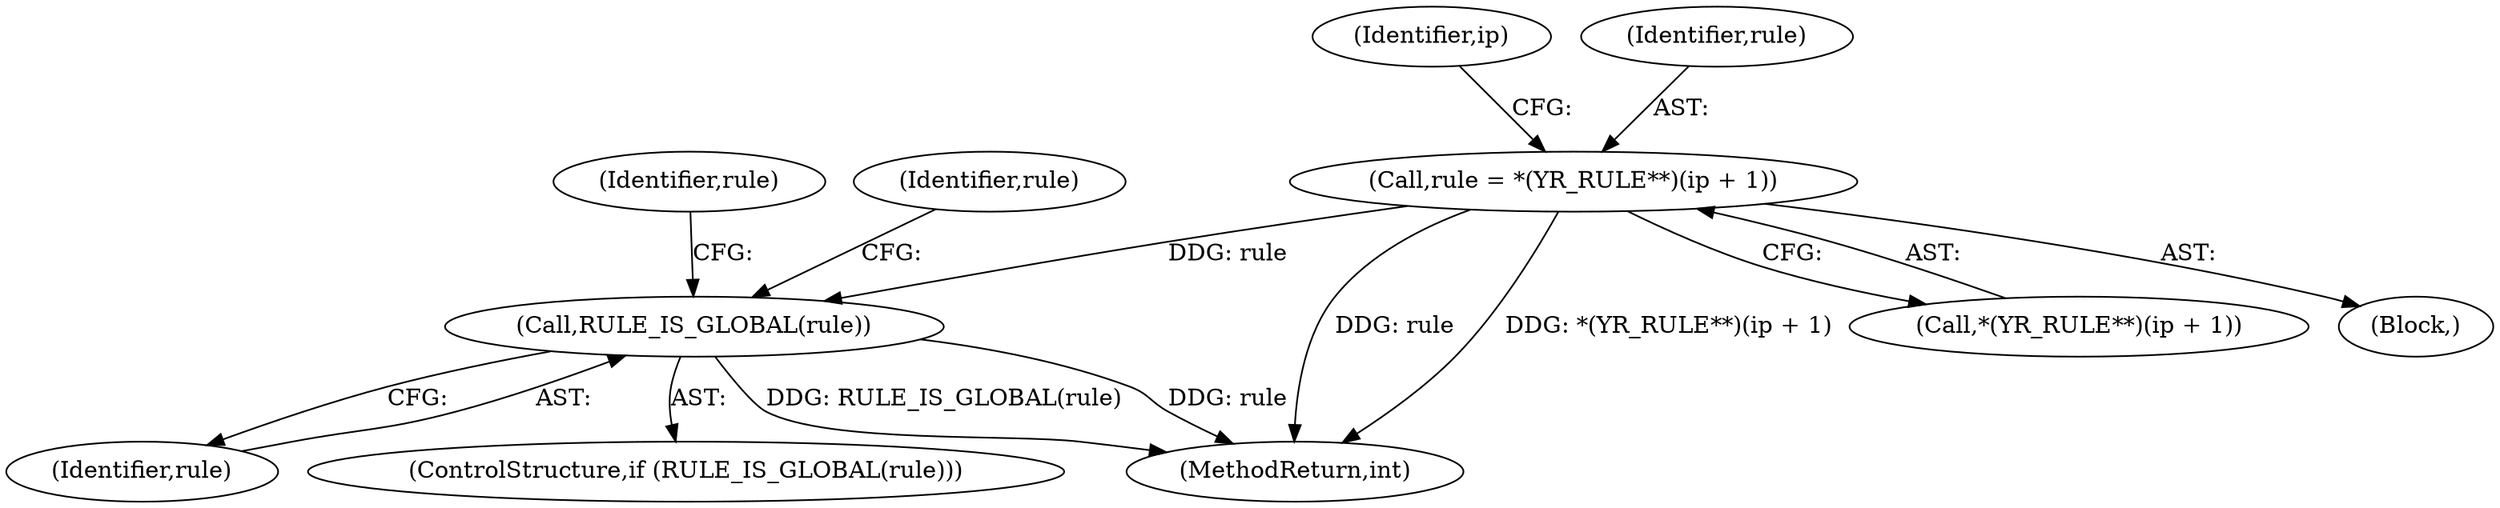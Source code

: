 digraph "0_yara_83d799804648c2a0895d40a19835d9b757c6fa4e@pointer" {
"1000759" [label="(Call,rule = *(YR_RULE**)(ip + 1))"];
"1000788" [label="(Call,RULE_IS_GLOBAL(rule))"];
"1000787" [label="(ControlStructure,if (RULE_IS_GLOBAL(rule)))"];
"1000759" [label="(Call,rule = *(YR_RULE**)(ip + 1))"];
"1000768" [label="(Identifier,ip)"];
"1000192" [label="(Block,)"];
"1002713" [label="(MethodReturn,int)"];
"1000789" [label="(Identifier,rule)"];
"1000788" [label="(Call,RULE_IS_GLOBAL(rule))"];
"1000794" [label="(Identifier,rule)"];
"1000761" [label="(Call,*(YR_RULE**)(ip + 1))"];
"1000801" [label="(Identifier,rule)"];
"1000760" [label="(Identifier,rule)"];
"1000759" -> "1000192"  [label="AST: "];
"1000759" -> "1000761"  [label="CFG: "];
"1000760" -> "1000759"  [label="AST: "];
"1000761" -> "1000759"  [label="AST: "];
"1000768" -> "1000759"  [label="CFG: "];
"1000759" -> "1002713"  [label="DDG: rule"];
"1000759" -> "1002713"  [label="DDG: *(YR_RULE**)(ip + 1)"];
"1000759" -> "1000788"  [label="DDG: rule"];
"1000788" -> "1000787"  [label="AST: "];
"1000788" -> "1000789"  [label="CFG: "];
"1000789" -> "1000788"  [label="AST: "];
"1000794" -> "1000788"  [label="CFG: "];
"1000801" -> "1000788"  [label="CFG: "];
"1000788" -> "1002713"  [label="DDG: rule"];
"1000788" -> "1002713"  [label="DDG: RULE_IS_GLOBAL(rule)"];
}
